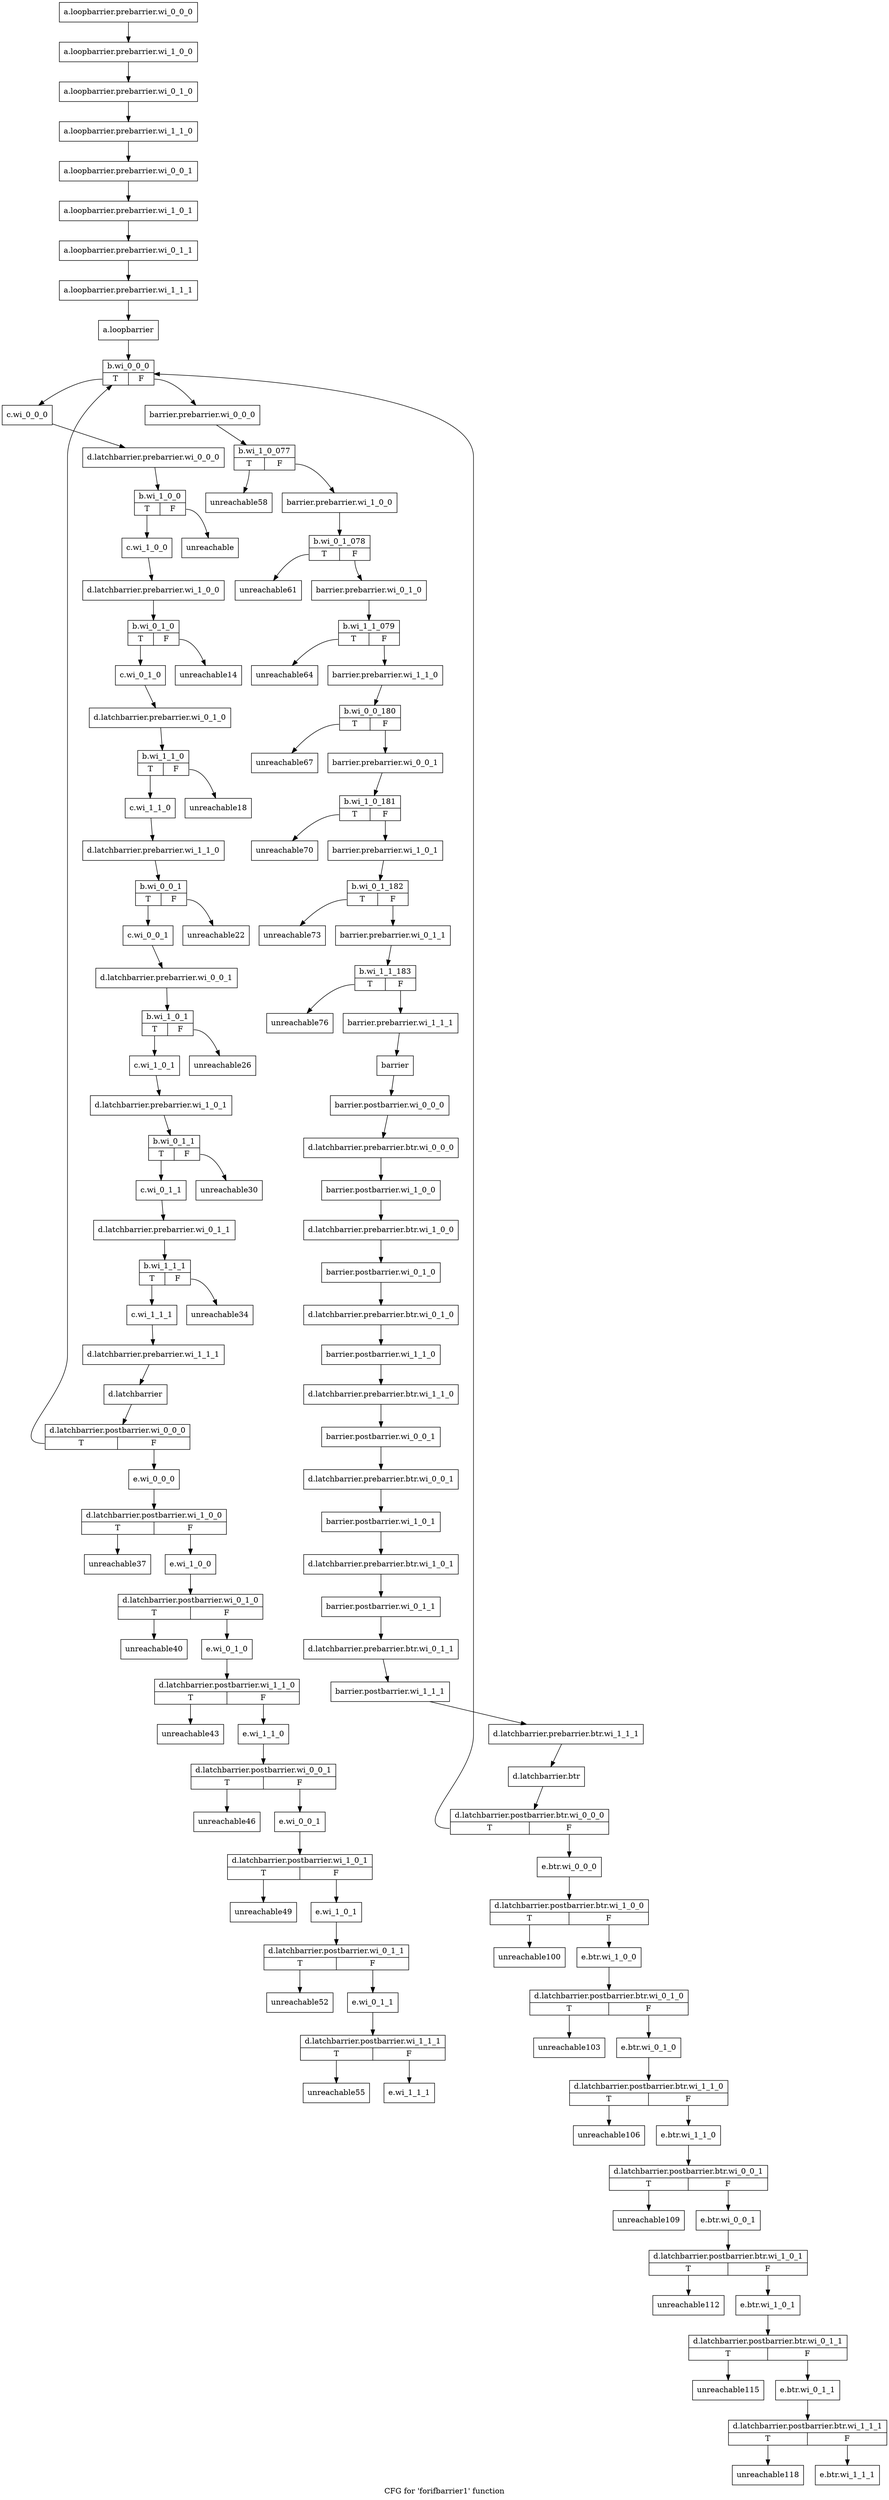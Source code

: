 digraph "CFG for 'forifbarrier1' function" {
	label="CFG for 'forifbarrier1' function";

	Node0x234a630 [shape=record,label="{a.loopbarrier.prebarrier.wi_0_0_0}"];
	Node0x234a630 -> Node0x234a880;
	Node0x234a9a0 [shape=record,label="{a.loopbarrier}"];
	Node0x234a9a0 -> Node0x234b380;
	Node0x234b380 [shape=record,label="{b.wi_0_0_0|{<s0>T|<s1>F}}"];
	Node0x234b380:s0 -> Node0x234fa80;
	Node0x234b380:s1 -> Node0x234fb50;
	Node0x234fa80 [shape=record,label="{c.wi_0_0_0}"];
	Node0x234fa80 -> Node0x234fd30;
	Node0x234fb50 [shape=record,label="{barrier.prebarrier.wi_0_0_0}"];
	Node0x234fb50 -> Node0x234fe90;
	Node0x234ff70 [shape=record,label="{barrier}"];
	Node0x234ff70 -> Node0x23500c0;
	Node0x23500c0 [shape=record,label="{barrier.postbarrier.wi_0_0_0}"];
	Node0x23500c0 -> Node0x23502d0;
	Node0x234fd30 [shape=record,label="{d.latchbarrier.prebarrier.wi_0_0_0}"];
	Node0x234fd30 -> Node0x23503b0;
	Node0x2350490 [shape=record,label="{d.latchbarrier}"];
	Node0x2350490 -> Node0x2350740;
	Node0x2350740 [shape=record,label="{d.latchbarrier.postbarrier.wi_0_0_0|{<s0>T|<s1>F}}"];
	Node0x2350740:s0 -> Node0x234b380;
	Node0x2350740:s1 -> Node0x2350890;
	Node0x2350890 [shape=record,label="{e.wi_0_0_0}"];
	Node0x2350890 -> Node0x2350a40;
	Node0x23502d0 [shape=record,label="{d.latchbarrier.prebarrier.btr.wi_0_0_0}"];
	Node0x23502d0 -> Node0x2350220;
	Node0x2350c60 [shape=record,label="{d.latchbarrier.btr}"];
	Node0x2350c60 -> Node0x2350df0;
	Node0x2350df0 [shape=record,label="{d.latchbarrier.postbarrier.btr.wi_0_0_0|{<s0>T|<s1>F}}"];
	Node0x2350df0:s0 -> Node0x234b380;
	Node0x2350df0:s1 -> Node0x2350f10;
	Node0x2350f10 [shape=record,label="{e.btr.wi_0_0_0}"];
	Node0x2350f10 -> Node0x2351050;
	Node0x234a880 [shape=record,label="{a.loopbarrier.prebarrier.wi_1_0_0}"];
	Node0x234a880 -> Node0x2351180;
	Node0x2351180 [shape=record,label="{a.loopbarrier.prebarrier.wi_0_1_0}"];
	Node0x2351180 -> Node0x23512a0;
	Node0x23512a0 [shape=record,label="{a.loopbarrier.prebarrier.wi_1_1_0}"];
	Node0x23512a0 -> Node0x23513c0;
	Node0x23513c0 [shape=record,label="{a.loopbarrier.prebarrier.wi_0_0_1}"];
	Node0x23513c0 -> Node0x23514e0;
	Node0x23514e0 [shape=record,label="{a.loopbarrier.prebarrier.wi_1_0_1}"];
	Node0x23514e0 -> Node0x23505a0;
	Node0x23505a0 [shape=record,label="{a.loopbarrier.prebarrier.wi_0_1_1}"];
	Node0x23505a0 -> Node0x23506c0;
	Node0x23506c0 [shape=record,label="{a.loopbarrier.prebarrier.wi_1_1_1}"];
	Node0x23506c0 -> Node0x234a9a0;
	Node0x23503b0 [shape=record,label="{b.wi_1_0_0|{<s0>T|<s1>F}}"];
	Node0x23503b0:s0 -> Node0x2351aa0;
	Node0x23503b0:s1 -> Node0x2351b30;
	Node0x2351aa0 [shape=record,label="{c.wi_1_0_0}"];
	Node0x2351aa0 -> Node0x2351cb0;
	Node0x2351cb0 [shape=record,label="{d.latchbarrier.prebarrier.wi_1_0_0}"];
	Node0x2351cb0 -> Node0x2351dd0;
	Node0x2351b30 [shape=record,label="{unreachable}"];
	Node0x2351dd0 [shape=record,label="{b.wi_0_1_0|{<s0>T|<s1>F}}"];
	Node0x2351dd0:s0 -> Node0x2351f50;
	Node0x2351dd0:s1 -> Node0x2352010;
	Node0x2351f50 [shape=record,label="{c.wi_0_1_0}"];
	Node0x2351f50 -> Node0x2352150;
	Node0x2352150 [shape=record,label="{d.latchbarrier.prebarrier.wi_0_1_0}"];
	Node0x2352150 -> Node0x2352230;
	Node0x2352010 [shape=record,label="{unreachable14}"];
	Node0x2352230 [shape=record,label="{b.wi_1_1_0|{<s0>T|<s1>F}}"];
	Node0x2352230:s0 -> Node0x23523b0;
	Node0x2352230:s1 -> Node0x2352470;
	Node0x23523b0 [shape=record,label="{c.wi_1_1_0}"];
	Node0x23523b0 -> Node0x23525b0;
	Node0x23525b0 [shape=record,label="{d.latchbarrier.prebarrier.wi_1_1_0}"];
	Node0x23525b0 -> Node0x2352690;
	Node0x2352470 [shape=record,label="{unreachable18}"];
	Node0x2352690 [shape=record,label="{b.wi_0_0_1|{<s0>T|<s1>F}}"];
	Node0x2352690:s0 -> Node0x2352810;
	Node0x2352690:s1 -> Node0x23528d0;
	Node0x2352810 [shape=record,label="{c.wi_0_0_1}"];
	Node0x2352810 -> Node0x2352a10;
	Node0x2352a10 [shape=record,label="{d.latchbarrier.prebarrier.wi_0_0_1}"];
	Node0x2352a10 -> Node0x2352af0;
	Node0x23528d0 [shape=record,label="{unreachable22}"];
	Node0x2352af0 [shape=record,label="{b.wi_1_0_1|{<s0>T|<s1>F}}"];
	Node0x2352af0:s0 -> Node0x2352c70;
	Node0x2352af0:s1 -> Node0x2352d30;
	Node0x2352c70 [shape=record,label="{c.wi_1_0_1}"];
	Node0x2352c70 -> Node0x2352e70;
	Node0x2352e70 [shape=record,label="{d.latchbarrier.prebarrier.wi_1_0_1}"];
	Node0x2352e70 -> Node0x2352f50;
	Node0x2352d30 [shape=record,label="{unreachable26}"];
	Node0x2352f50 [shape=record,label="{b.wi_0_1_1|{<s0>T|<s1>F}}"];
	Node0x2352f50:s0 -> Node0x23530d0;
	Node0x2352f50:s1 -> Node0x2353190;
	Node0x23530d0 [shape=record,label="{c.wi_0_1_1}"];
	Node0x23530d0 -> Node0x23515f0;
	Node0x23515f0 [shape=record,label="{d.latchbarrier.prebarrier.wi_0_1_1}"];
	Node0x23515f0 -> Node0x2351710;
	Node0x2353190 [shape=record,label="{unreachable30}"];
	Node0x2351710 [shape=record,label="{b.wi_1_1_1|{<s0>T|<s1>F}}"];
	Node0x2351710:s0 -> Node0x2351890;
	Node0x2351710:s1 -> Node0x2353a40;
	Node0x2351890 [shape=record,label="{c.wi_1_1_1}"];
	Node0x2351890 -> Node0x2353b50;
	Node0x2353b50 [shape=record,label="{d.latchbarrier.prebarrier.wi_1_1_1}"];
	Node0x2353b50 -> Node0x2350490;
	Node0x2353a40 [shape=record,label="{unreachable34}"];
	Node0x2350a40 [shape=record,label="{d.latchbarrier.postbarrier.wi_1_0_0|{<s0>T|<s1>F}}"];
	Node0x2350a40:s0 -> Node0x2353d10;
	Node0x2350a40:s1 -> Node0x2353d70;
	Node0x2353d70 [shape=record,label="{e.wi_1_0_0}"];
	Node0x2353d70 -> Node0x2353eb0;
	Node0x2353d10 [shape=record,label="{unreachable37}"];
	Node0x2353eb0 [shape=record,label="{d.latchbarrier.postbarrier.wi_0_1_0|{<s0>T|<s1>F}}"];
	Node0x2353eb0:s0 -> Node0x2353ff0;
	Node0x2353eb0:s1 -> Node0x2354080;
	Node0x2354080 [shape=record,label="{e.wi_0_1_0}"];
	Node0x2354080 -> Node0x23541c0;
	Node0x2353ff0 [shape=record,label="{unreachable40}"];
	Node0x23541c0 [shape=record,label="{d.latchbarrier.postbarrier.wi_1_1_0|{<s0>T|<s1>F}}"];
	Node0x23541c0:s0 -> Node0x2354300;
	Node0x23541c0:s1 -> Node0x2354390;
	Node0x2354390 [shape=record,label="{e.wi_1_1_0}"];
	Node0x2354390 -> Node0x23544d0;
	Node0x2354300 [shape=record,label="{unreachable43}"];
	Node0x23544d0 [shape=record,label="{d.latchbarrier.postbarrier.wi_0_0_1|{<s0>T|<s1>F}}"];
	Node0x23544d0:s0 -> Node0x2354650;
	Node0x23544d0:s1 -> Node0x23546e0;
	Node0x23546e0 [shape=record,label="{e.wi_0_0_1}"];
	Node0x23546e0 -> Node0x2354820;
	Node0x2354650 [shape=record,label="{unreachable46}"];
	Node0x2354820 [shape=record,label="{d.latchbarrier.postbarrier.wi_1_0_1|{<s0>T|<s1>F}}"];
	Node0x2354820:s0 -> Node0x23549a0;
	Node0x2354820:s1 -> Node0x2354a30;
	Node0x2354a30 [shape=record,label="{e.wi_1_0_1}"];
	Node0x2354a30 -> Node0x2354b70;
	Node0x23549a0 [shape=record,label="{unreachable49}"];
	Node0x2354b70 [shape=record,label="{d.latchbarrier.postbarrier.wi_0_1_1|{<s0>T|<s1>F}}"];
	Node0x2354b70:s0 -> Node0x2354cf0;
	Node0x2354b70:s1 -> Node0x2354d80;
	Node0x2354d80 [shape=record,label="{e.wi_0_1_1}"];
	Node0x2354d80 -> Node0x2354ec0;
	Node0x2354cf0 [shape=record,label="{unreachable52}"];
	Node0x2354ec0 [shape=record,label="{d.latchbarrier.postbarrier.wi_1_1_1|{<s0>T|<s1>F}}"];
	Node0x2354ec0:s0 -> Node0x2355040;
	Node0x2354ec0:s1 -> Node0x23550d0;
	Node0x23550d0 [shape=record,label="{e.wi_1_1_1}"];
	Node0x2355040 [shape=record,label="{unreachable55}"];
	Node0x234fe90 [shape=record,label="{b.wi_1_0_077|{<s0>T|<s1>F}}"];
	Node0x234fe90:s0 -> Node0x23552d0;
	Node0x234fe90:s1 -> Node0x2355390;
	Node0x2355390 [shape=record,label="{barrier.prebarrier.wi_1_0_0}"];
	Node0x2355390 -> Node0x2355330;
	Node0x23552d0 [shape=record,label="{unreachable58}"];
	Node0x2355330 [shape=record,label="{b.wi_0_1_078|{<s0>T|<s1>F}}"];
	Node0x2355330:s0 -> Node0x2355640;
	Node0x2355330:s1 -> Node0x2355700;
	Node0x2355700 [shape=record,label="{barrier.prebarrier.wi_0_1_0}"];
	Node0x2355700 -> Node0x23556a0;
	Node0x2355640 [shape=record,label="{unreachable61}"];
	Node0x23556a0 [shape=record,label="{b.wi_1_1_079|{<s0>T|<s1>F}}"];
	Node0x23556a0:s0 -> Node0x2355990;
	Node0x23556a0:s1 -> Node0x2355a50;
	Node0x2355a50 [shape=record,label="{barrier.prebarrier.wi_1_1_0}"];
	Node0x2355a50 -> Node0x23559f0;
	Node0x2355990 [shape=record,label="{unreachable64}"];
	Node0x23559f0 [shape=record,label="{b.wi_0_0_180|{<s0>T|<s1>F}}"];
	Node0x23559f0:s0 -> Node0x2355ce0;
	Node0x23559f0:s1 -> Node0x2355da0;
	Node0x2355da0 [shape=record,label="{barrier.prebarrier.wi_0_0_1}"];
	Node0x2355da0 -> Node0x2355d40;
	Node0x2355ce0 [shape=record,label="{unreachable67}"];
	Node0x2355d40 [shape=record,label="{b.wi_1_0_181|{<s0>T|<s1>F}}"];
	Node0x2355d40:s0 -> Node0x2356030;
	Node0x2355d40:s1 -> Node0x23560f0;
	Node0x23560f0 [shape=record,label="{barrier.prebarrier.wi_1_0_1}"];
	Node0x23560f0 -> Node0x2356090;
	Node0x2356030 [shape=record,label="{unreachable70}"];
	Node0x2356090 [shape=record,label="{b.wi_0_1_182|{<s0>T|<s1>F}}"];
	Node0x2356090:s0 -> Node0x2356380;
	Node0x2356090:s1 -> Node0x2356440;
	Node0x2356440 [shape=record,label="{barrier.prebarrier.wi_0_1_1}"];
	Node0x2356440 -> Node0x23563e0;
	Node0x2356380 [shape=record,label="{unreachable73}"];
	Node0x23563e0 [shape=record,label="{b.wi_1_1_183|{<s0>T|<s1>F}}"];
	Node0x23563e0:s0 -> Node0x23566d0;
	Node0x23563e0:s1 -> Node0x2356790;
	Node0x2356790 [shape=record,label="{barrier.prebarrier.wi_1_1_1}"];
	Node0x2356790 -> Node0x234ff70;
	Node0x23566d0 [shape=record,label="{unreachable76}"];
	Node0x2350220 [shape=record,label="{barrier.postbarrier.wi_1_0_0}"];
	Node0x2350220 -> Node0x23569b0;
	Node0x23569b0 [shape=record,label="{d.latchbarrier.prebarrier.btr.wi_1_0_0}"];
	Node0x23569b0 -> Node0x2356950;
	Node0x2356950 [shape=record,label="{barrier.postbarrier.wi_0_1_0}"];
	Node0x2356950 -> Node0x2356b70;
	Node0x2356b70 [shape=record,label="{d.latchbarrier.prebarrier.btr.wi_0_1_0}"];
	Node0x2356b70 -> Node0x2356b10;
	Node0x2356b10 [shape=record,label="{barrier.postbarrier.wi_1_1_0}"];
	Node0x2356b10 -> Node0x23533c0;
	Node0x23533c0 [shape=record,label="{d.latchbarrier.prebarrier.btr.wi_1_1_0}"];
	Node0x23533c0 -> Node0x2353360;
	Node0x2353360 [shape=record,label="{barrier.postbarrier.wi_0_0_1}"];
	Node0x2353360 -> Node0x2353600;
	Node0x2353600 [shape=record,label="{d.latchbarrier.prebarrier.btr.wi_0_0_1}"];
	Node0x2353600 -> Node0x23535a0;
	Node0x23535a0 [shape=record,label="{barrier.postbarrier.wi_1_0_1}"];
	Node0x23535a0 -> Node0x2353840;
	Node0x2353840 [shape=record,label="{d.latchbarrier.prebarrier.btr.wi_1_0_1}"];
	Node0x2353840 -> Node0x23537e0;
	Node0x23537e0 [shape=record,label="{barrier.postbarrier.wi_0_1_1}"];
	Node0x23537e0 -> Node0x2357c50;
	Node0x2357c50 [shape=record,label="{d.latchbarrier.prebarrier.btr.wi_0_1_1}"];
	Node0x2357c50 -> Node0x2357bf0;
	Node0x2357bf0 [shape=record,label="{barrier.postbarrier.wi_1_1_1}"];
	Node0x2357bf0 -> Node0x2357e10;
	Node0x2357e10 [shape=record,label="{d.latchbarrier.prebarrier.btr.wi_1_1_1}"];
	Node0x2357e10 -> Node0x2350c60;
	Node0x2351050 [shape=record,label="{d.latchbarrier.postbarrier.btr.wi_1_0_0|{<s0>T|<s1>F}}"];
	Node0x2351050:s0 -> Node0x2357db0;
	Node0x2351050:s1 -> Node0x2358010;
	Node0x2358010 [shape=record,label="{e.btr.wi_1_0_0}"];
	Node0x2358010 -> Node0x2358150;
	Node0x2357db0 [shape=record,label="{unreachable100}"];
	Node0x2358150 [shape=record,label="{d.latchbarrier.postbarrier.btr.wi_0_1_0|{<s0>T|<s1>F}}"];
	Node0x2358150:s0 -> Node0x2358290;
	Node0x2358150:s1 -> Node0x2358320;
	Node0x2358320 [shape=record,label="{e.btr.wi_0_1_0}"];
	Node0x2358320 -> Node0x2358460;
	Node0x2358290 [shape=record,label="{unreachable103}"];
	Node0x2358460 [shape=record,label="{d.latchbarrier.postbarrier.btr.wi_1_1_0|{<s0>T|<s1>F}}"];
	Node0x2358460:s0 -> Node0x23585e0;
	Node0x2358460:s1 -> Node0x2358670;
	Node0x2358670 [shape=record,label="{e.btr.wi_1_1_0}"];
	Node0x2358670 -> Node0x23587b0;
	Node0x23585e0 [shape=record,label="{unreachable106}"];
	Node0x2358930 [shape=record,label="{e.btr.wi_0_0_1}"];
	Node0x2358930 -> Node0x2358990;
	Node0x23587b0 [shape=record,label="{d.latchbarrier.postbarrier.btr.wi_0_0_1|{<s0>T|<s1>F}}"];
	Node0x23587b0:s0 -> Node0x2358ab0;
	Node0x23587b0:s1 -> Node0x2358930;
	Node0x2358ab0 [shape=record,label="{unreachable109}"];
	Node0x2358c80 [shape=record,label="{e.btr.wi_1_0_1}"];
	Node0x2358c80 -> Node0x2358ce0;
	Node0x2358990 [shape=record,label="{d.latchbarrier.postbarrier.btr.wi_1_0_1|{<s0>T|<s1>F}}"];
	Node0x2358990:s0 -> Node0x2358e00;
	Node0x2358990:s1 -> Node0x2358c80;
	Node0x2358e00 [shape=record,label="{unreachable112}"];
	Node0x2358fd0 [shape=record,label="{e.btr.wi_0_1_1}"];
	Node0x2358fd0 -> Node0x2359030;
	Node0x2358ce0 [shape=record,label="{d.latchbarrier.postbarrier.btr.wi_0_1_1|{<s0>T|<s1>F}}"];
	Node0x2358ce0:s0 -> Node0x2359150;
	Node0x2358ce0:s1 -> Node0x2358fd0;
	Node0x2359150 [shape=record,label="{unreachable115}"];
	Node0x2359320 [shape=record,label="{e.btr.wi_1_1_1}"];
	Node0x2359030 [shape=record,label="{d.latchbarrier.postbarrier.btr.wi_1_1_1|{<s0>T|<s1>F}}"];
	Node0x2359030:s0 -> Node0x23593e0;
	Node0x2359030:s1 -> Node0x2359320;
	Node0x23593e0 [shape=record,label="{unreachable118}"];
}
